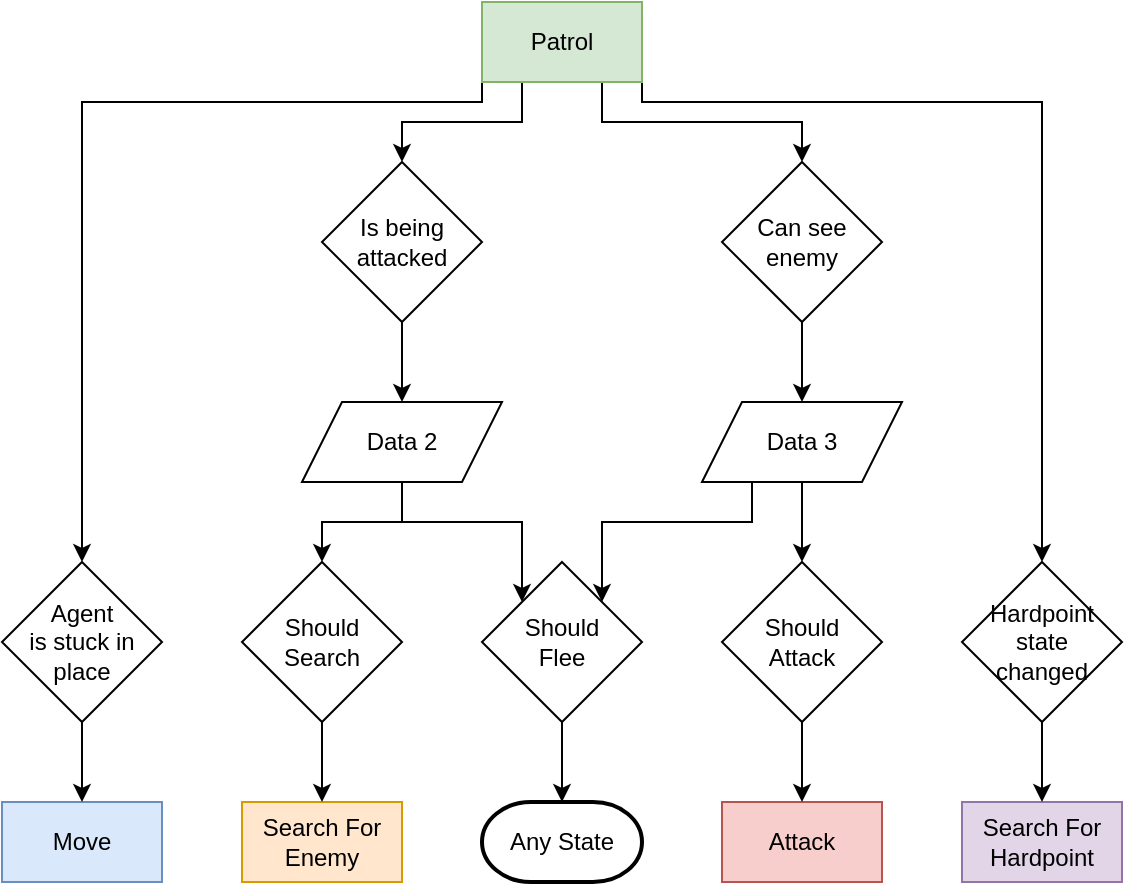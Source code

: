 <mxfile version="18.0.1" type="device"><diagram id="CmO5cv6qvf2VhjFn9BX8" name="Page-1"><mxGraphModel dx="868" dy="553" grid="1" gridSize="10" guides="1" tooltips="1" connect="1" arrows="1" fold="1" page="1" pageScale="1" pageWidth="850" pageHeight="1100" math="0" shadow="0"><root><mxCell id="0"/><mxCell id="1" parent="0"/><mxCell id="Mf5qLF5awFzb58kmakeq-31" style="edgeStyle=orthogonalEdgeStyle;rounded=0;orthogonalLoop=1;jettySize=auto;html=1;exitX=0.25;exitY=1;exitDx=0;exitDy=0;entryX=0.5;entryY=0;entryDx=0;entryDy=0;" parent="1" source="CVDtPJIxAQ5w-FMLSzL4-14" target="Mf5qLF5awFzb58kmakeq-24" edge="1"><mxGeometry relative="1" as="geometry"/></mxCell><mxCell id="Mf5qLF5awFzb58kmakeq-32" style="edgeStyle=orthogonalEdgeStyle;rounded=0;orthogonalLoop=1;jettySize=auto;html=1;exitX=0.75;exitY=1;exitDx=0;exitDy=0;" parent="1" source="CVDtPJIxAQ5w-FMLSzL4-14" target="Mf5qLF5awFzb58kmakeq-29" edge="1"><mxGeometry relative="1" as="geometry"/></mxCell><mxCell id="Mf5qLF5awFzb58kmakeq-33" style="edgeStyle=orthogonalEdgeStyle;rounded=0;orthogonalLoop=1;jettySize=auto;html=1;exitX=1;exitY=1;exitDx=0;exitDy=0;entryX=0.5;entryY=0;entryDx=0;entryDy=0;" parent="1" source="CVDtPJIxAQ5w-FMLSzL4-14" target="Mf5qLF5awFzb58kmakeq-10" edge="1"><mxGeometry relative="1" as="geometry"><Array as="points"><mxPoint x="520" y="90"/><mxPoint x="720" y="90"/></Array></mxGeometry></mxCell><mxCell id="Mf5qLF5awFzb58kmakeq-34" style="edgeStyle=orthogonalEdgeStyle;rounded=0;orthogonalLoop=1;jettySize=auto;html=1;exitX=0;exitY=1;exitDx=0;exitDy=0;" parent="1" source="CVDtPJIxAQ5w-FMLSzL4-14" target="Mf5qLF5awFzb58kmakeq-8" edge="1"><mxGeometry relative="1" as="geometry"><Array as="points"><mxPoint x="440" y="90"/><mxPoint x="240" y="90"/></Array></mxGeometry></mxCell><mxCell id="CVDtPJIxAQ5w-FMLSzL4-14" value="Patrol" style="rounded=0;whiteSpace=wrap;html=1;fillColor=#d5e8d4;strokeColor=#82b366;" parent="1" vertex="1"><mxGeometry x="440" y="40" width="80" height="40" as="geometry"/></mxCell><mxCell id="Mf5qLF5awFzb58kmakeq-5" value="Move" style="rounded=0;whiteSpace=wrap;html=1;fillColor=#dae8fc;strokeColor=#6c8ebf;" parent="1" vertex="1"><mxGeometry x="200" y="440" width="80" height="40" as="geometry"/></mxCell><mxCell id="Mf5qLF5awFzb58kmakeq-6" value="Search For Hardpoint" style="rounded=0;whiteSpace=wrap;html=1;fillColor=#e1d5e7;strokeColor=#9673a6;" parent="1" vertex="1"><mxGeometry x="680" y="440" width="80" height="40" as="geometry"/></mxCell><mxCell id="Mf5qLF5awFzb58kmakeq-7" style="edgeStyle=orthogonalEdgeStyle;rounded=0;orthogonalLoop=1;jettySize=auto;html=1;exitX=0.5;exitY=1;exitDx=0;exitDy=0;" parent="1" source="Mf5qLF5awFzb58kmakeq-8" target="Mf5qLF5awFzb58kmakeq-5" edge="1"><mxGeometry relative="1" as="geometry"/></mxCell><mxCell id="Mf5qLF5awFzb58kmakeq-8" value="Agent &lt;br&gt;is stuck in &lt;br&gt;place" style="rhombus;whiteSpace=wrap;html=1;rounded=0;" parent="1" vertex="1"><mxGeometry x="200" y="320" width="80" height="80" as="geometry"/></mxCell><mxCell id="Mf5qLF5awFzb58kmakeq-9" style="edgeStyle=orthogonalEdgeStyle;rounded=0;orthogonalLoop=1;jettySize=auto;html=1;exitX=0.5;exitY=1;exitDx=0;exitDy=0;entryX=0.5;entryY=0;entryDx=0;entryDy=0;" parent="1" source="Mf5qLF5awFzb58kmakeq-10" target="Mf5qLF5awFzb58kmakeq-6" edge="1"><mxGeometry relative="1" as="geometry"/></mxCell><mxCell id="Mf5qLF5awFzb58kmakeq-10" value="Hardpoint state &lt;br&gt;changed" style="rhombus;whiteSpace=wrap;html=1;rounded=0;" parent="1" vertex="1"><mxGeometry x="680" y="320" width="80" height="80" as="geometry"/></mxCell><mxCell id="Mf5qLF5awFzb58kmakeq-11" value="Attack" style="rounded=0;whiteSpace=wrap;html=1;fillColor=#f8cecc;strokeColor=#b85450;" parent="1" vertex="1"><mxGeometry x="560" y="440" width="80" height="40" as="geometry"/></mxCell><mxCell id="Mf5qLF5awFzb58kmakeq-12" value="Search For Enemy" style="rounded=0;whiteSpace=wrap;html=1;fillColor=#ffe6cc;strokeColor=#d79b00;" parent="1" vertex="1"><mxGeometry x="320" y="440" width="80" height="40" as="geometry"/></mxCell><mxCell id="Mf5qLF5awFzb58kmakeq-13" style="edgeStyle=orthogonalEdgeStyle;rounded=0;orthogonalLoop=1;jettySize=auto;html=1;exitX=0.5;exitY=1;exitDx=0;exitDy=0;entryX=0.5;entryY=0;entryDx=0;entryDy=0;" parent="1" source="Mf5qLF5awFzb58kmakeq-14" target="Mf5qLF5awFzb58kmakeq-11" edge="1"><mxGeometry relative="1" as="geometry"/></mxCell><mxCell id="Mf5qLF5awFzb58kmakeq-14" value="Should&lt;br&gt;Attack" style="rhombus;whiteSpace=wrap;html=1;" parent="1" vertex="1"><mxGeometry x="560" y="320" width="80" height="80" as="geometry"/></mxCell><mxCell id="Mf5qLF5awFzb58kmakeq-15" style="edgeStyle=orthogonalEdgeStyle;rounded=0;orthogonalLoop=1;jettySize=auto;html=1;exitX=0.5;exitY=1;exitDx=0;exitDy=0;entryX=0.5;entryY=0;entryDx=0;entryDy=0;" parent="1" source="Mf5qLF5awFzb58kmakeq-17" target="Mf5qLF5awFzb58kmakeq-14" edge="1"><mxGeometry relative="1" as="geometry"/></mxCell><mxCell id="Mf5qLF5awFzb58kmakeq-16" style="edgeStyle=orthogonalEdgeStyle;rounded=0;orthogonalLoop=1;jettySize=auto;html=1;exitX=0.25;exitY=1;exitDx=0;exitDy=0;entryX=1;entryY=0;entryDx=0;entryDy=0;" parent="1" source="Mf5qLF5awFzb58kmakeq-17" target="Mf5qLF5awFzb58kmakeq-26" edge="1"><mxGeometry relative="1" as="geometry"/></mxCell><mxCell id="Mf5qLF5awFzb58kmakeq-17" value="Data 3" style="shape=parallelogram;perimeter=parallelogramPerimeter;whiteSpace=wrap;html=1;fixedSize=1;" parent="1" vertex="1"><mxGeometry x="550" y="240" width="100" height="40" as="geometry"/></mxCell><mxCell id="Mf5qLF5awFzb58kmakeq-18" style="edgeStyle=orthogonalEdgeStyle;rounded=0;orthogonalLoop=1;jettySize=auto;html=1;exitX=0.5;exitY=1;exitDx=0;exitDy=0;entryX=0.5;entryY=0;entryDx=0;entryDy=0;" parent="1" source="Mf5qLF5awFzb58kmakeq-20" target="Mf5qLF5awFzb58kmakeq-22" edge="1"><mxGeometry relative="1" as="geometry"/></mxCell><mxCell id="Mf5qLF5awFzb58kmakeq-19" style="edgeStyle=orthogonalEdgeStyle;rounded=0;orthogonalLoop=1;jettySize=auto;html=1;exitX=0.5;exitY=1;exitDx=0;exitDy=0;entryX=0;entryY=0;entryDx=0;entryDy=0;" parent="1" source="Mf5qLF5awFzb58kmakeq-20" target="Mf5qLF5awFzb58kmakeq-26" edge="1"><mxGeometry relative="1" as="geometry"/></mxCell><mxCell id="Mf5qLF5awFzb58kmakeq-20" value="Data 2" style="shape=parallelogram;perimeter=parallelogramPerimeter;whiteSpace=wrap;html=1;fixedSize=1;" parent="1" vertex="1"><mxGeometry x="350" y="240" width="100" height="40" as="geometry"/></mxCell><mxCell id="Mf5qLF5awFzb58kmakeq-21" style="edgeStyle=orthogonalEdgeStyle;rounded=0;orthogonalLoop=1;jettySize=auto;html=1;exitX=0.5;exitY=1;exitDx=0;exitDy=0;entryX=0.5;entryY=0;entryDx=0;entryDy=0;" parent="1" source="Mf5qLF5awFzb58kmakeq-22" target="Mf5qLF5awFzb58kmakeq-12" edge="1"><mxGeometry relative="1" as="geometry"/></mxCell><mxCell id="Mf5qLF5awFzb58kmakeq-22" value="Should Search" style="rhombus;whiteSpace=wrap;html=1;" parent="1" vertex="1"><mxGeometry x="320" y="320" width="80" height="80" as="geometry"/></mxCell><mxCell id="Mf5qLF5awFzb58kmakeq-23" style="edgeStyle=orthogonalEdgeStyle;rounded=0;orthogonalLoop=1;jettySize=auto;html=1;exitX=0.5;exitY=1;exitDx=0;exitDy=0;entryX=0.5;entryY=0;entryDx=0;entryDy=0;" parent="1" source="Mf5qLF5awFzb58kmakeq-24" target="Mf5qLF5awFzb58kmakeq-20" edge="1"><mxGeometry relative="1" as="geometry"/></mxCell><mxCell id="Mf5qLF5awFzb58kmakeq-24" value="Is being attacked" style="rhombus;whiteSpace=wrap;html=1;" parent="1" vertex="1"><mxGeometry x="360" y="120" width="80" height="80" as="geometry"/></mxCell><mxCell id="Mf5qLF5awFzb58kmakeq-25" style="edgeStyle=orthogonalEdgeStyle;rounded=0;orthogonalLoop=1;jettySize=auto;html=1;exitX=0.5;exitY=1;exitDx=0;exitDy=0;entryX=0.5;entryY=0;entryDx=0;entryDy=0;entryPerimeter=0;" parent="1" source="Mf5qLF5awFzb58kmakeq-26" target="Mf5qLF5awFzb58kmakeq-27" edge="1"><mxGeometry relative="1" as="geometry"/></mxCell><mxCell id="Mf5qLF5awFzb58kmakeq-26" value="Should &lt;br&gt;Flee" style="rhombus;whiteSpace=wrap;html=1;" parent="1" vertex="1"><mxGeometry x="440" y="320" width="80" height="80" as="geometry"/></mxCell><mxCell id="Mf5qLF5awFzb58kmakeq-27" value="Any State" style="strokeWidth=2;html=1;shape=mxgraph.flowchart.terminator;whiteSpace=wrap;rounded=0;" parent="1" vertex="1"><mxGeometry x="440" y="440" width="80" height="40" as="geometry"/></mxCell><mxCell id="Mf5qLF5awFzb58kmakeq-28" style="edgeStyle=orthogonalEdgeStyle;rounded=0;orthogonalLoop=1;jettySize=auto;html=1;exitX=0.5;exitY=1;exitDx=0;exitDy=0;entryX=0.5;entryY=0;entryDx=0;entryDy=0;" parent="1" source="Mf5qLF5awFzb58kmakeq-29" target="Mf5qLF5awFzb58kmakeq-17" edge="1"><mxGeometry relative="1" as="geometry"/></mxCell><mxCell id="Mf5qLF5awFzb58kmakeq-29" value="Can see enemy" style="rhombus;whiteSpace=wrap;html=1;" parent="1" vertex="1"><mxGeometry x="560" y="120" width="80" height="80" as="geometry"/></mxCell></root></mxGraphModel></diagram></mxfile>